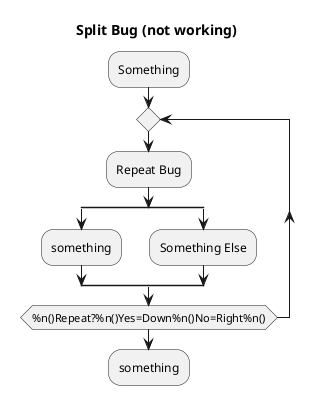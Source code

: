 {
  "sha1": "o2i21c9a4b0dp5k791ulk66jn0zjpgj",
  "insertion": {
    "when": "2024-06-04T17:28:39.269Z",
    "url": "https://forum.plantuml.net/9684/split-while-bug-with-a-couple-of-workarounds",
    "user": "plantuml@gmail.com"
  }
}
@startuml
title Split Bug (not working)
:Something;
repeat
     :Repeat Bug;
     split
          :something; 
     split again
           :Something Else;
      end split
repeat while(%n()Repeat?%n()Yes=Down%n()No=Right%n())
:something;
@enduml
